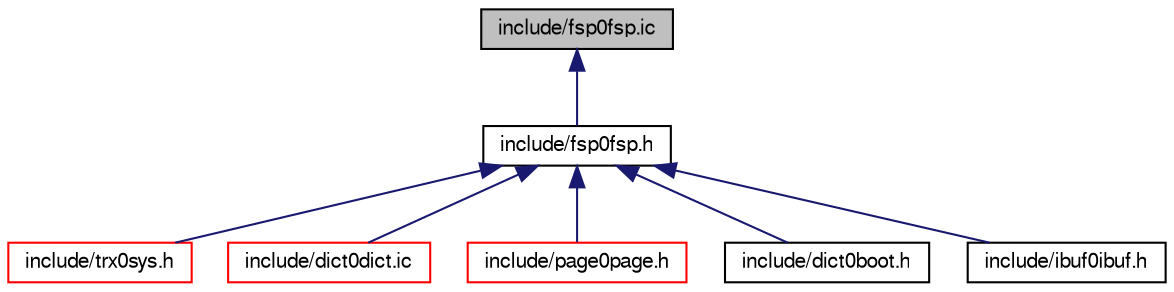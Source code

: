digraph "include/fsp0fsp.ic"
{
  bgcolor="transparent";
  edge [fontname="FreeSans",fontsize="10",labelfontname="FreeSans",labelfontsize="10"];
  node [fontname="FreeSans",fontsize="10",shape=record];
  Node1 [label="include/fsp0fsp.ic",height=0.2,width=0.4,color="black", fillcolor="grey75", style="filled" fontcolor="black"];
  Node1 -> Node2 [dir="back",color="midnightblue",fontsize="10",style="solid",fontname="FreeSans"];
  Node2 [label="include/fsp0fsp.h",height=0.2,width=0.4,color="black",URL="$fsp0fsp_8h.html"];
  Node2 -> Node3 [dir="back",color="midnightblue",fontsize="10",style="solid",fontname="FreeSans"];
  Node3 [label="include/trx0sys.h",height=0.2,width=0.4,color="red",URL="$trx0sys_8h.html"];
  Node2 -> Node4 [dir="back",color="midnightblue",fontsize="10",style="solid",fontname="FreeSans"];
  Node4 [label="include/dict0dict.ic",height=0.2,width=0.4,color="red",URL="$dict0dict_8ic.html"];
  Node2 -> Node5 [dir="back",color="midnightblue",fontsize="10",style="solid",fontname="FreeSans"];
  Node5 [label="include/page0page.h",height=0.2,width=0.4,color="red",URL="$page0page_8h.html"];
  Node2 -> Node6 [dir="back",color="midnightblue",fontsize="10",style="solid",fontname="FreeSans"];
  Node6 [label="include/dict0boot.h",height=0.2,width=0.4,color="black",URL="$dict0boot_8h.html"];
  Node2 -> Node7 [dir="back",color="midnightblue",fontsize="10",style="solid",fontname="FreeSans"];
  Node7 [label="include/ibuf0ibuf.h",height=0.2,width=0.4,color="black",URL="$ibuf0ibuf_8h.html"];
}
